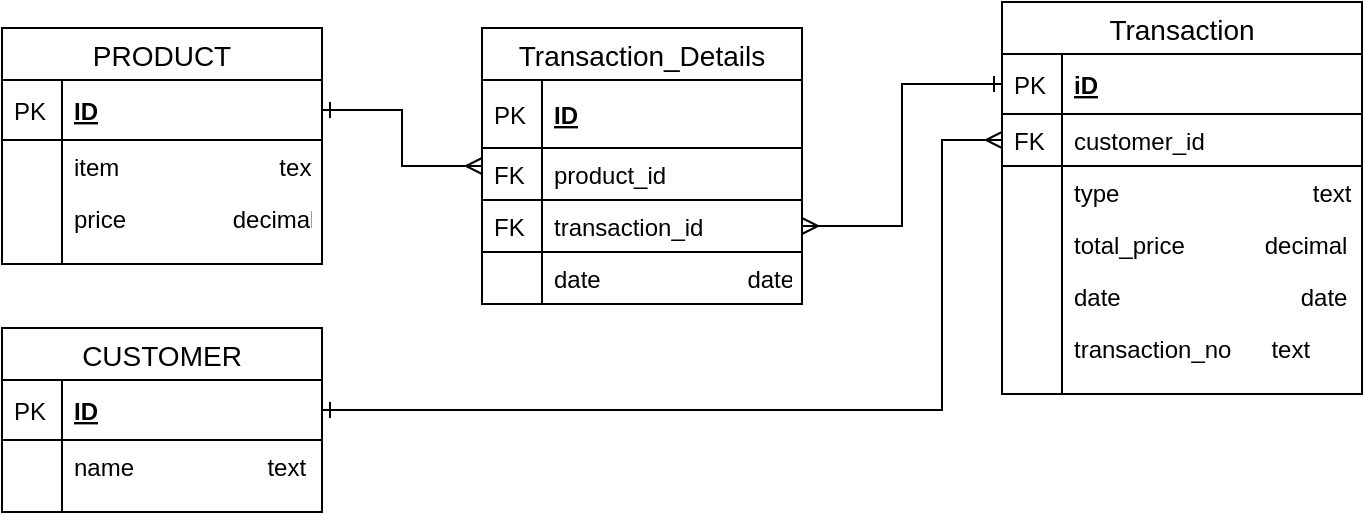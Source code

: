 <mxfile version="13.1.14"><diagram id="ZgQR3pFBfIzH8lSUHCIq" name="Page-1"><mxGraphModel dx="818" dy="487" grid="1" gridSize="10" guides="1" tooltips="1" connect="1" arrows="1" fold="1" page="1" pageScale="1" pageWidth="850" pageHeight="1100" math="0" shadow="0"><root><mxCell id="0"/><mxCell id="1" parent="0"/><mxCell id="3tNUI7bKAxbpTTLgMQjp-64" value="" style="edgeStyle=orthogonalEdgeStyle;rounded=0;orthogonalLoop=1;jettySize=auto;html=1;startArrow=ERone;startFill=0;endArrow=ERmany;endFill=0;strokeColor=#000000;exitX=1;exitY=0.5;exitDx=0;exitDy=0;" edge="1" parent="1" source="3tNUI7bKAxbpTTLgMQjp-31" target="3tNUI7bKAxbpTTLgMQjp-55"><mxGeometry relative="1" as="geometry"/></mxCell><mxCell id="3tNUI7bKAxbpTTLgMQjp-30" value="PRODUCT" style="swimlane;fontStyle=0;childLayout=stackLayout;horizontal=1;startSize=26;horizontalStack=0;resizeParent=1;resizeParentMax=0;resizeLast=0;collapsible=1;marginBottom=0;align=center;fontSize=14;" vertex="1" parent="1"><mxGeometry x="120" y="230" width="160" height="118" as="geometry"/></mxCell><mxCell id="3tNUI7bKAxbpTTLgMQjp-31" value="ID" style="shape=partialRectangle;top=0;left=0;right=0;bottom=1;align=left;verticalAlign=middle;fillColor=none;spacingLeft=34;spacingRight=4;overflow=hidden;rotatable=0;points=[[0,0.5],[1,0.5]];portConstraint=eastwest;dropTarget=0;fontStyle=5;fontSize=12;" vertex="1" parent="3tNUI7bKAxbpTTLgMQjp-30"><mxGeometry y="26" width="160" height="30" as="geometry"/></mxCell><mxCell id="3tNUI7bKAxbpTTLgMQjp-32" value="PK" style="shape=partialRectangle;top=0;left=0;bottom=0;fillColor=none;align=left;verticalAlign=middle;spacingLeft=4;spacingRight=4;overflow=hidden;rotatable=0;points=[];portConstraint=eastwest;part=1;fontSize=12;" vertex="1" connectable="0" parent="3tNUI7bKAxbpTTLgMQjp-31"><mxGeometry width="30" height="30" as="geometry"/></mxCell><mxCell id="3tNUI7bKAxbpTTLgMQjp-33" value="item                        text" style="shape=partialRectangle;top=0;left=0;right=0;bottom=0;align=left;verticalAlign=top;fillColor=none;spacingLeft=34;spacingRight=4;overflow=hidden;rotatable=0;points=[[0,0.5],[1,0.5]];portConstraint=eastwest;dropTarget=0;fontSize=12;" vertex="1" parent="3tNUI7bKAxbpTTLgMQjp-30"><mxGeometry y="56" width="160" height="26" as="geometry"/></mxCell><mxCell id="3tNUI7bKAxbpTTLgMQjp-34" value="" style="shape=partialRectangle;top=0;left=0;bottom=0;fillColor=none;align=left;verticalAlign=top;spacingLeft=4;spacingRight=4;overflow=hidden;rotatable=0;points=[];portConstraint=eastwest;part=1;fontSize=12;" vertex="1" connectable="0" parent="3tNUI7bKAxbpTTLgMQjp-33"><mxGeometry width="30" height="26" as="geometry"/></mxCell><mxCell id="3tNUI7bKAxbpTTLgMQjp-37" value="price                decimal" style="shape=partialRectangle;top=0;left=0;right=0;bottom=0;align=left;verticalAlign=top;fillColor=none;spacingLeft=34;spacingRight=4;overflow=hidden;rotatable=0;points=[[0,0.5],[1,0.5]];portConstraint=eastwest;dropTarget=0;fontSize=12;" vertex="1" parent="3tNUI7bKAxbpTTLgMQjp-30"><mxGeometry y="82" width="160" height="26" as="geometry"/></mxCell><mxCell id="3tNUI7bKAxbpTTLgMQjp-38" value="" style="shape=partialRectangle;top=0;left=0;bottom=0;fillColor=none;align=left;verticalAlign=top;spacingLeft=4;spacingRight=4;overflow=hidden;rotatable=0;points=[];portConstraint=eastwest;part=1;fontSize=12;" vertex="1" connectable="0" parent="3tNUI7bKAxbpTTLgMQjp-37"><mxGeometry width="30" height="26" as="geometry"/></mxCell><mxCell id="3tNUI7bKAxbpTTLgMQjp-39" value="" style="shape=partialRectangle;top=0;left=0;right=0;bottom=0;align=left;verticalAlign=top;fillColor=none;spacingLeft=34;spacingRight=4;overflow=hidden;rotatable=0;points=[[0,0.5],[1,0.5]];portConstraint=eastwest;dropTarget=0;fontSize=12;" vertex="1" parent="3tNUI7bKAxbpTTLgMQjp-30"><mxGeometry y="108" width="160" height="10" as="geometry"/></mxCell><mxCell id="3tNUI7bKAxbpTTLgMQjp-40" value="" style="shape=partialRectangle;top=0;left=0;bottom=0;fillColor=none;align=left;verticalAlign=top;spacingLeft=4;spacingRight=4;overflow=hidden;rotatable=0;points=[];portConstraint=eastwest;part=1;fontSize=12;" vertex="1" connectable="0" parent="3tNUI7bKAxbpTTLgMQjp-39"><mxGeometry width="30" height="10" as="geometry"/></mxCell><mxCell id="3tNUI7bKAxbpTTLgMQjp-55" value="Transaction_Details" style="swimlane;fontStyle=0;childLayout=stackLayout;horizontal=1;startSize=26;horizontalStack=0;resizeParent=1;resizeParentMax=0;resizeLast=0;collapsible=1;marginBottom=0;align=center;fontSize=14;" vertex="1" parent="1"><mxGeometry x="360" y="230" width="160" height="138" as="geometry"/></mxCell><mxCell id="3tNUI7bKAxbpTTLgMQjp-56" value="ID" style="shape=partialRectangle;top=0;left=0;right=0;bottom=1;align=left;verticalAlign=middle;fillColor=none;spacingLeft=34;spacingRight=4;overflow=hidden;rotatable=0;points=[[0,0.5],[1,0.5]];portConstraint=eastwest;dropTarget=0;fontStyle=5;fontSize=12;" vertex="1" parent="3tNUI7bKAxbpTTLgMQjp-55"><mxGeometry y="26" width="160" height="34" as="geometry"/></mxCell><mxCell id="3tNUI7bKAxbpTTLgMQjp-57" value="PK" style="shape=partialRectangle;top=0;left=0;bottom=0;fillColor=none;align=left;verticalAlign=middle;spacingLeft=4;spacingRight=4;overflow=hidden;rotatable=0;points=[];portConstraint=eastwest;part=1;fontSize=12;" vertex="1" connectable="0" parent="3tNUI7bKAxbpTTLgMQjp-56"><mxGeometry width="30" height="34" as="geometry"/></mxCell><mxCell id="3tNUI7bKAxbpTTLgMQjp-67" value="product_id" style="shape=partialRectangle;top=0;left=0;right=0;bottom=1;align=left;verticalAlign=top;fillColor=none;spacingLeft=34;spacingRight=4;overflow=hidden;rotatable=0;points=[[0,0.5],[1,0.5]];portConstraint=eastwest;dropTarget=0;fontSize=12;" vertex="1" parent="3tNUI7bKAxbpTTLgMQjp-55"><mxGeometry y="60" width="160" height="26" as="geometry"/></mxCell><mxCell id="3tNUI7bKAxbpTTLgMQjp-68" value="FK" style="shape=partialRectangle;top=0;left=0;bottom=0;fillColor=none;align=left;verticalAlign=top;spacingLeft=4;spacingRight=4;overflow=hidden;rotatable=0;points=[];portConstraint=eastwest;part=1;fontSize=12;" vertex="1" connectable="0" parent="3tNUI7bKAxbpTTLgMQjp-67"><mxGeometry width="30" height="26" as="geometry"/></mxCell><mxCell id="3tNUI7bKAxbpTTLgMQjp-95" value="transaction_id" style="shape=partialRectangle;top=0;left=0;right=0;bottom=1;align=left;verticalAlign=top;fillColor=none;spacingLeft=34;spacingRight=4;overflow=hidden;rotatable=0;points=[[0,0.5],[1,0.5]];portConstraint=eastwest;dropTarget=0;fontSize=12;" vertex="1" parent="3tNUI7bKAxbpTTLgMQjp-55"><mxGeometry y="86" width="160" height="26" as="geometry"/></mxCell><mxCell id="3tNUI7bKAxbpTTLgMQjp-96" value="FK" style="shape=partialRectangle;top=0;left=0;bottom=0;fillColor=none;align=left;verticalAlign=top;spacingLeft=4;spacingRight=4;overflow=hidden;rotatable=0;points=[];portConstraint=eastwest;part=1;fontSize=12;" vertex="1" connectable="0" parent="3tNUI7bKAxbpTTLgMQjp-95"><mxGeometry width="30" height="26" as="geometry"/></mxCell><mxCell id="3tNUI7bKAxbpTTLgMQjp-58" value="date                      date" style="shape=partialRectangle;top=0;left=0;right=0;bottom=0;align=left;verticalAlign=top;fillColor=none;spacingLeft=34;spacingRight=4;overflow=hidden;rotatable=0;points=[[0,0.5],[1,0.5]];portConstraint=eastwest;dropTarget=0;fontSize=12;" vertex="1" parent="3tNUI7bKAxbpTTLgMQjp-55"><mxGeometry y="112" width="160" height="26" as="geometry"/></mxCell><mxCell id="3tNUI7bKAxbpTTLgMQjp-59" value="" style="shape=partialRectangle;top=0;left=0;bottom=0;fillColor=none;align=left;verticalAlign=top;spacingLeft=4;spacingRight=4;overflow=hidden;rotatable=0;points=[];portConstraint=eastwest;part=1;fontSize=12;" vertex="1" connectable="0" parent="3tNUI7bKAxbpTTLgMQjp-58"><mxGeometry width="30" height="26" as="geometry"/></mxCell><mxCell id="3tNUI7bKAxbpTTLgMQjp-41" value="CUSTOMER" style="swimlane;fontStyle=0;childLayout=stackLayout;horizontal=1;startSize=26;horizontalStack=0;resizeParent=1;resizeParentMax=0;resizeLast=0;collapsible=1;marginBottom=0;align=center;fontSize=14;" vertex="1" parent="1"><mxGeometry x="120" y="380" width="160" height="92" as="geometry"/></mxCell><mxCell id="3tNUI7bKAxbpTTLgMQjp-42" value="ID" style="shape=partialRectangle;top=0;left=0;right=0;bottom=1;align=left;verticalAlign=middle;fillColor=none;spacingLeft=34;spacingRight=4;overflow=hidden;rotatable=0;points=[[0,0.5],[1,0.5]];portConstraint=eastwest;dropTarget=0;fontStyle=5;fontSize=12;" vertex="1" parent="3tNUI7bKAxbpTTLgMQjp-41"><mxGeometry y="26" width="160" height="30" as="geometry"/></mxCell><mxCell id="3tNUI7bKAxbpTTLgMQjp-43" value="PK" style="shape=partialRectangle;top=0;left=0;bottom=0;fillColor=none;align=left;verticalAlign=middle;spacingLeft=4;spacingRight=4;overflow=hidden;rotatable=0;points=[];portConstraint=eastwest;part=1;fontSize=12;" vertex="1" connectable="0" parent="3tNUI7bKAxbpTTLgMQjp-42"><mxGeometry width="30" height="30" as="geometry"/></mxCell><mxCell id="3tNUI7bKAxbpTTLgMQjp-44" value="name                    text" style="shape=partialRectangle;top=0;left=0;right=0;bottom=0;align=left;verticalAlign=top;fillColor=none;spacingLeft=34;spacingRight=4;overflow=hidden;rotatable=0;points=[[0,0.5],[1,0.5]];portConstraint=eastwest;dropTarget=0;fontSize=12;" vertex="1" parent="3tNUI7bKAxbpTTLgMQjp-41"><mxGeometry y="56" width="160" height="26" as="geometry"/></mxCell><mxCell id="3tNUI7bKAxbpTTLgMQjp-45" value="" style="shape=partialRectangle;top=0;left=0;bottom=0;fillColor=none;align=left;verticalAlign=top;spacingLeft=4;spacingRight=4;overflow=hidden;rotatable=0;points=[];portConstraint=eastwest;part=1;fontSize=12;" vertex="1" connectable="0" parent="3tNUI7bKAxbpTTLgMQjp-44"><mxGeometry width="30" height="26" as="geometry"/></mxCell><mxCell id="3tNUI7bKAxbpTTLgMQjp-48" value="" style="shape=partialRectangle;top=0;left=0;right=0;bottom=0;align=left;verticalAlign=top;fillColor=none;spacingLeft=34;spacingRight=4;overflow=hidden;rotatable=0;points=[[0,0.5],[1,0.5]];portConstraint=eastwest;dropTarget=0;fontSize=12;" vertex="1" parent="3tNUI7bKAxbpTTLgMQjp-41"><mxGeometry y="82" width="160" height="10" as="geometry"/></mxCell><mxCell id="3tNUI7bKAxbpTTLgMQjp-49" value="" style="shape=partialRectangle;top=0;left=0;bottom=0;fillColor=none;align=left;verticalAlign=top;spacingLeft=4;spacingRight=4;overflow=hidden;rotatable=0;points=[];portConstraint=eastwest;part=1;fontSize=12;" vertex="1" connectable="0" parent="3tNUI7bKAxbpTTLgMQjp-48"><mxGeometry width="30" height="10" as="geometry"/></mxCell><mxCell id="3tNUI7bKAxbpTTLgMQjp-78" value="Transaction" style="swimlane;fontStyle=0;childLayout=stackLayout;horizontal=1;startSize=26;horizontalStack=0;resizeParent=1;resizeParentMax=0;resizeLast=0;collapsible=1;marginBottom=0;align=center;fontSize=14;" vertex="1" parent="1"><mxGeometry x="620" y="217" width="180" height="196" as="geometry"/></mxCell><mxCell id="3tNUI7bKAxbpTTLgMQjp-79" value="iD" style="shape=partialRectangle;top=0;left=0;right=0;bottom=1;align=left;verticalAlign=middle;fillColor=none;spacingLeft=34;spacingRight=4;overflow=hidden;rotatable=0;points=[[0,0.5],[1,0.5]];portConstraint=eastwest;dropTarget=0;fontStyle=5;fontSize=12;" vertex="1" parent="3tNUI7bKAxbpTTLgMQjp-78"><mxGeometry y="26" width="180" height="30" as="geometry"/></mxCell><mxCell id="3tNUI7bKAxbpTTLgMQjp-80" value="PK" style="shape=partialRectangle;top=0;left=0;bottom=0;fillColor=none;align=left;verticalAlign=middle;spacingLeft=4;spacingRight=4;overflow=hidden;rotatable=0;points=[];portConstraint=eastwest;part=1;fontSize=12;" vertex="1" connectable="0" parent="3tNUI7bKAxbpTTLgMQjp-79"><mxGeometry width="30" height="30" as="geometry"/></mxCell><mxCell id="3tNUI7bKAxbpTTLgMQjp-91" value="customer_id" style="shape=partialRectangle;top=0;left=0;right=0;bottom=1;align=left;verticalAlign=top;fillColor=none;spacingLeft=34;spacingRight=4;overflow=hidden;rotatable=0;points=[[0,0.5],[1,0.5]];portConstraint=eastwest;dropTarget=0;fontSize=12;" vertex="1" parent="3tNUI7bKAxbpTTLgMQjp-78"><mxGeometry y="56" width="180" height="26" as="geometry"/></mxCell><mxCell id="3tNUI7bKAxbpTTLgMQjp-92" value="FK" style="shape=partialRectangle;top=0;left=0;bottom=0;fillColor=none;align=left;verticalAlign=top;spacingLeft=4;spacingRight=4;overflow=hidden;rotatable=0;points=[];portConstraint=eastwest;part=1;fontSize=12;" vertex="1" connectable="0" parent="3tNUI7bKAxbpTTLgMQjp-91"><mxGeometry width="30" height="26" as="geometry"/></mxCell><mxCell id="3tNUI7bKAxbpTTLgMQjp-81" value="type                             text" style="shape=partialRectangle;top=0;left=0;right=0;bottom=0;align=left;verticalAlign=top;fillColor=none;spacingLeft=34;spacingRight=4;overflow=hidden;rotatable=0;points=[[0,0.5],[1,0.5]];portConstraint=eastwest;dropTarget=0;fontSize=12;" vertex="1" parent="3tNUI7bKAxbpTTLgMQjp-78"><mxGeometry y="82" width="180" height="26" as="geometry"/></mxCell><mxCell id="3tNUI7bKAxbpTTLgMQjp-82" value="" style="shape=partialRectangle;top=0;left=0;bottom=0;fillColor=none;align=left;verticalAlign=top;spacingLeft=4;spacingRight=4;overflow=hidden;rotatable=0;points=[];portConstraint=eastwest;part=1;fontSize=12;" vertex="1" connectable="0" parent="3tNUI7bKAxbpTTLgMQjp-81"><mxGeometry width="30" height="26" as="geometry"/></mxCell><mxCell id="3tNUI7bKAxbpTTLgMQjp-83" value="total_price            decimal" style="shape=partialRectangle;top=0;left=0;right=0;bottom=0;align=left;verticalAlign=top;fillColor=none;spacingLeft=34;spacingRight=4;overflow=hidden;rotatable=0;points=[[0,0.5],[1,0.5]];portConstraint=eastwest;dropTarget=0;fontSize=12;" vertex="1" parent="3tNUI7bKAxbpTTLgMQjp-78"><mxGeometry y="108" width="180" height="26" as="geometry"/></mxCell><mxCell id="3tNUI7bKAxbpTTLgMQjp-84" value="" style="shape=partialRectangle;top=0;left=0;bottom=0;fillColor=none;align=left;verticalAlign=top;spacingLeft=4;spacingRight=4;overflow=hidden;rotatable=0;points=[];portConstraint=eastwest;part=1;fontSize=12;" vertex="1" connectable="0" parent="3tNUI7bKAxbpTTLgMQjp-83"><mxGeometry width="30" height="26" as="geometry"/></mxCell><mxCell id="3tNUI7bKAxbpTTLgMQjp-85" value="date                           date" style="shape=partialRectangle;top=0;left=0;right=0;bottom=0;align=left;verticalAlign=top;fillColor=none;spacingLeft=34;spacingRight=4;overflow=hidden;rotatable=0;points=[[0,0.5],[1,0.5]];portConstraint=eastwest;dropTarget=0;fontSize=12;" vertex="1" parent="3tNUI7bKAxbpTTLgMQjp-78"><mxGeometry y="134" width="180" height="26" as="geometry"/></mxCell><mxCell id="3tNUI7bKAxbpTTLgMQjp-86" value="" style="shape=partialRectangle;top=0;left=0;bottom=0;fillColor=none;align=left;verticalAlign=top;spacingLeft=4;spacingRight=4;overflow=hidden;rotatable=0;points=[];portConstraint=eastwest;part=1;fontSize=12;" vertex="1" connectable="0" parent="3tNUI7bKAxbpTTLgMQjp-85"><mxGeometry width="30" height="26" as="geometry"/></mxCell><mxCell id="3tNUI7bKAxbpTTLgMQjp-60" value="transaction_no      text" style="shape=partialRectangle;top=0;left=0;right=0;bottom=0;align=left;verticalAlign=top;fillColor=none;spacingLeft=34;spacingRight=4;overflow=hidden;rotatable=0;points=[[0,0.5],[1,0.5]];portConstraint=eastwest;dropTarget=0;fontSize=12;" vertex="1" parent="3tNUI7bKAxbpTTLgMQjp-78"><mxGeometry y="160" width="180" height="26" as="geometry"/></mxCell><mxCell id="3tNUI7bKAxbpTTLgMQjp-61" value="" style="shape=partialRectangle;top=0;left=0;bottom=0;fillColor=none;align=left;verticalAlign=top;spacingLeft=4;spacingRight=4;overflow=hidden;rotatable=0;points=[];portConstraint=eastwest;part=1;fontSize=12;" vertex="1" connectable="0" parent="3tNUI7bKAxbpTTLgMQjp-60"><mxGeometry width="30" height="26" as="geometry"/></mxCell><mxCell id="3tNUI7bKAxbpTTLgMQjp-87" value="" style="shape=partialRectangle;top=0;left=0;right=0;bottom=0;align=left;verticalAlign=top;fillColor=none;spacingLeft=34;spacingRight=4;overflow=hidden;rotatable=0;points=[[0,0.5],[1,0.5]];portConstraint=eastwest;dropTarget=0;fontSize=12;" vertex="1" parent="3tNUI7bKAxbpTTLgMQjp-78"><mxGeometry y="186" width="180" height="10" as="geometry"/></mxCell><mxCell id="3tNUI7bKAxbpTTLgMQjp-88" value="" style="shape=partialRectangle;top=0;left=0;bottom=0;fillColor=none;align=left;verticalAlign=top;spacingLeft=4;spacingRight=4;overflow=hidden;rotatable=0;points=[];portConstraint=eastwest;part=1;fontSize=12;" vertex="1" connectable="0" parent="3tNUI7bKAxbpTTLgMQjp-87"><mxGeometry width="30" height="10" as="geometry"/></mxCell><mxCell id="3tNUI7bKAxbpTTLgMQjp-99" style="edgeStyle=orthogonalEdgeStyle;rounded=0;orthogonalLoop=1;jettySize=auto;html=1;entryX=1;entryY=0.5;entryDx=0;entryDy=0;startArrow=ERone;startFill=0;endArrow=ERmany;endFill=0;strokeColor=#000000;" edge="1" parent="1" source="3tNUI7bKAxbpTTLgMQjp-79" target="3tNUI7bKAxbpTTLgMQjp-95"><mxGeometry relative="1" as="geometry"/></mxCell><mxCell id="3tNUI7bKAxbpTTLgMQjp-100" style="edgeStyle=orthogonalEdgeStyle;rounded=0;orthogonalLoop=1;jettySize=auto;html=1;entryX=0;entryY=0.5;entryDx=0;entryDy=0;startArrow=ERone;startFill=0;endArrow=ERmany;endFill=0;strokeColor=#000000;" edge="1" parent="1" source="3tNUI7bKAxbpTTLgMQjp-42" target="3tNUI7bKAxbpTTLgMQjp-91"><mxGeometry relative="1" as="geometry"><Array as="points"><mxPoint x="590" y="421"/><mxPoint x="590" y="286"/></Array></mxGeometry></mxCell></root></mxGraphModel></diagram></mxfile>